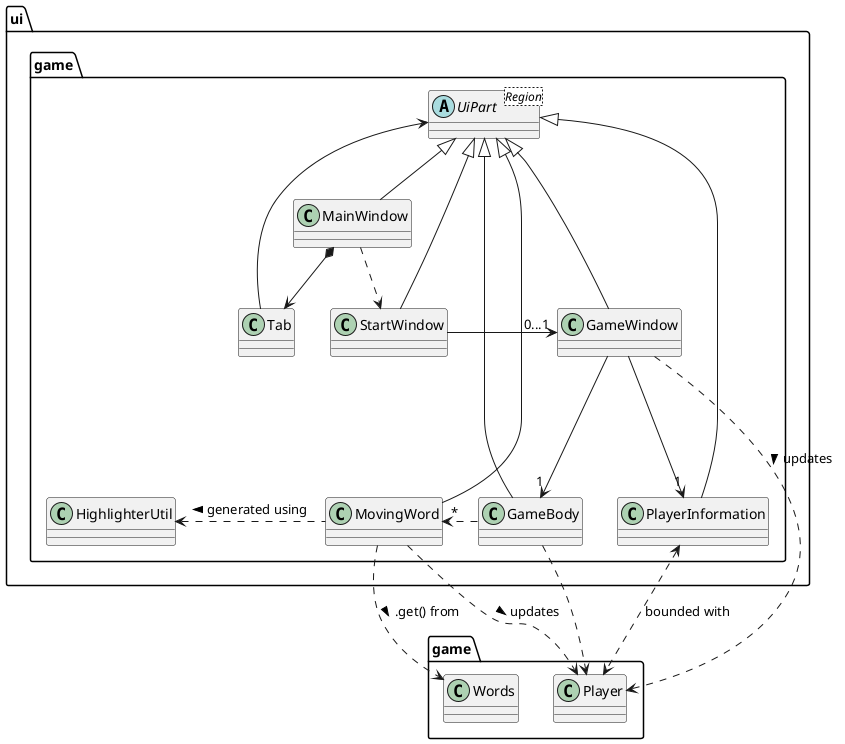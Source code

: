 @startuml
package ui.game {
    class StartWindow
    class Tab
    class MainWindow
    abstract class UiPart<Region>
    class GameWindow
    class PlayerInformation
    class GameBody
    class MovingWord
    class HighlighterUtil
}

package game {
    class Player
    class Words
}

UiPart <- Tab
UiPart <|-- MainWindow
UiPart <|- StartWindow
UiPart <|-- GameWindow
UiPart <|-- GameBody
UiPart <|-- PlayerInformation
UiPart <|-- MovingWord

MainWindow *--> Tab
MainWindow ..> StartWindow
StartWindow -right--> "0...1" GameWindow
GameWindow -down--> "1" GameBody
GameWindow -down--> "1" PlayerInformation

MovingWord .left.> HighlighterUtil :generated using >
MovingWord .down.> Words :.get() from >
MovingWord .down.> Player :updates >
GameWindow .down.> Player :updates >
GameBody .down.> Player
GameBody .right.> "*" MovingWord
PlayerInformation <.down.> Player :bounded with

@enduml
